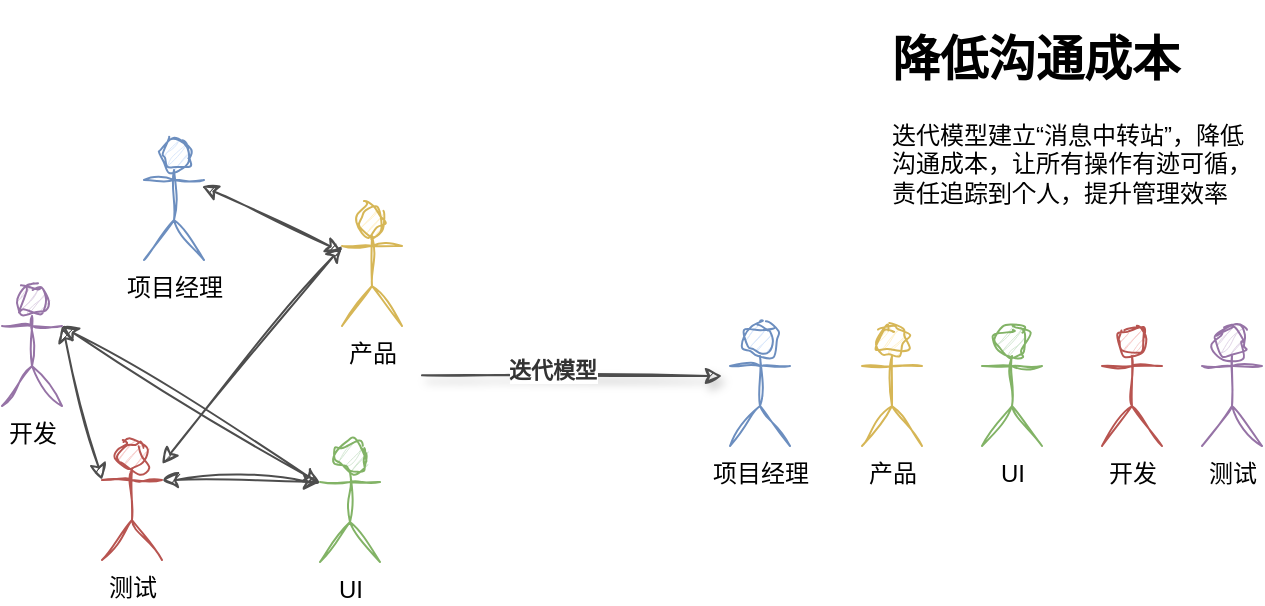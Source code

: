<mxfile version="23.1.5" type="github">
  <diagram name="第 1 页" id="roTPRlkfSJLDZVRn1R-S">
    <mxGraphModel dx="1195" dy="632" grid="1" gridSize="10" guides="1" tooltips="1" connect="1" arrows="1" fold="1" page="1" pageScale="1" pageWidth="827" pageHeight="1169" math="0" shadow="0">
      <root>
        <mxCell id="0" />
        <mxCell id="1" parent="0" />
        <mxCell id="NB_Z-UVW2-j1gp6fg3Y3-1" value="开发" style="shape=umlActor;verticalLabelPosition=bottom;verticalAlign=top;html=1;outlineConnect=0;fillColor=#e1d5e7;strokeColor=#9673a6;shadow=0;sketch=1;curveFitting=1;jiggle=2;" vertex="1" parent="1">
          <mxGeometry x="50" y="180" width="30" height="60" as="geometry" />
        </mxCell>
        <mxCell id="NB_Z-UVW2-j1gp6fg3Y3-2" value="产品" style="shape=umlActor;verticalLabelPosition=bottom;verticalAlign=top;html=1;outlineConnect=0;fillColor=#fff2cc;strokeColor=#d6b656;shadow=0;sketch=1;curveFitting=1;jiggle=2;" vertex="1" parent="1">
          <mxGeometry x="220" y="140" width="30" height="60" as="geometry" />
        </mxCell>
        <mxCell id="NB_Z-UVW2-j1gp6fg3Y3-3" value="项目经理" style="shape=umlActor;verticalLabelPosition=bottom;verticalAlign=top;html=1;outlineConnect=0;fillColor=#dae8fc;strokeColor=#6c8ebf;shadow=0;sketch=1;curveFitting=1;jiggle=2;" vertex="1" parent="1">
          <mxGeometry x="121" y="107" width="30" height="60" as="geometry" />
        </mxCell>
        <mxCell id="NB_Z-UVW2-j1gp6fg3Y3-5" value="测试" style="shape=umlActor;verticalLabelPosition=bottom;verticalAlign=top;html=1;outlineConnect=0;fillColor=#f8cecc;strokeColor=#b85450;shadow=0;sketch=1;curveFitting=1;jiggle=2;" vertex="1" parent="1">
          <mxGeometry x="100" y="257" width="30" height="60" as="geometry" />
        </mxCell>
        <mxCell id="NB_Z-UVW2-j1gp6fg3Y3-6" value="UI" style="shape=umlActor;verticalLabelPosition=bottom;verticalAlign=top;html=1;outlineConnect=0;fillColor=#d5e8d4;strokeColor=#82b366;shadow=0;sketch=1;curveFitting=1;jiggle=2;" vertex="1" parent="1">
          <mxGeometry x="209" y="258" width="30" height="60" as="geometry" />
        </mxCell>
        <mxCell id="NB_Z-UVW2-j1gp6fg3Y3-7" value="" style="endArrow=classic;html=1;rounded=0;strokeColor=#4D4D4D;shadow=1;sketch=1;curveFitting=1;jiggle=2;" edge="1" parent="1">
          <mxGeometry width="50" height="50" relative="1" as="geometry">
            <mxPoint x="260" y="224.66" as="sourcePoint" />
            <mxPoint x="410" y="225" as="targetPoint" />
          </mxGeometry>
        </mxCell>
        <mxCell id="NB_Z-UVW2-j1gp6fg3Y3-19" value="迭代模型" style="edgeLabel;html=1;align=center;verticalAlign=middle;resizable=0;points=[];fontStyle=1;fontColor=#333333;" vertex="1" connectable="0" parent="NB_Z-UVW2-j1gp6fg3Y3-7">
          <mxGeometry x="-0.136" y="3" relative="1" as="geometry">
            <mxPoint as="offset" />
          </mxGeometry>
        </mxCell>
        <mxCell id="NB_Z-UVW2-j1gp6fg3Y3-12" value="" style="endArrow=classic;startArrow=classic;html=1;rounded=0;exitX=1;exitY=0.333;exitDx=0;exitDy=0;exitPerimeter=0;strokeColor=#4D4D4D;shadow=0;sketch=1;curveFitting=1;jiggle=2;" edge="1" parent="1" source="NB_Z-UVW2-j1gp6fg3Y3-1" target="NB_Z-UVW2-j1gp6fg3Y3-6">
          <mxGeometry width="50" height="50" relative="1" as="geometry">
            <mxPoint x="190" y="260" as="sourcePoint" />
            <mxPoint x="240" y="210" as="targetPoint" />
          </mxGeometry>
        </mxCell>
        <mxCell id="NB_Z-UVW2-j1gp6fg3Y3-13" value="" style="endArrow=classic;startArrow=classic;html=1;rounded=0;entryX=0;entryY=0.333;entryDx=0;entryDy=0;entryPerimeter=0;strokeColor=#4D4D4D;shadow=0;sketch=1;curveFitting=1;jiggle=2;" edge="1" parent="1" source="NB_Z-UVW2-j1gp6fg3Y3-5" target="NB_Z-UVW2-j1gp6fg3Y3-2">
          <mxGeometry width="50" height="50" relative="1" as="geometry">
            <mxPoint x="120" y="250.87" as="sourcePoint" />
            <mxPoint x="220" y="190.0" as="targetPoint" />
          </mxGeometry>
        </mxCell>
        <mxCell id="NB_Z-UVW2-j1gp6fg3Y3-14" value="" style="endArrow=classic;startArrow=classic;html=1;rounded=0;strokeColor=#4D4D4D;shadow=0;sketch=1;curveFitting=1;jiggle=2;" edge="1" parent="1" target="NB_Z-UVW2-j1gp6fg3Y3-2">
          <mxGeometry width="50" height="50" relative="1" as="geometry">
            <mxPoint x="150" y="130" as="sourcePoint" />
            <mxPoint x="200" y="80" as="targetPoint" />
            <Array as="points">
              <mxPoint x="150" y="130" />
            </Array>
          </mxGeometry>
        </mxCell>
        <mxCell id="NB_Z-UVW2-j1gp6fg3Y3-15" value="" style="endArrow=classic;startArrow=classic;html=1;rounded=0;exitX=1;exitY=0.333;exitDx=0;exitDy=0;exitPerimeter=0;entryX=0;entryY=0.333;entryDx=0;entryDy=0;entryPerimeter=0;strokeColor=#4D4D4D;shadow=0;sketch=1;curveFitting=1;jiggle=2;" edge="1" parent="1" source="NB_Z-UVW2-j1gp6fg3Y3-5" target="NB_Z-UVW2-j1gp6fg3Y3-6">
          <mxGeometry width="50" height="50" relative="1" as="geometry">
            <mxPoint x="120" y="240" as="sourcePoint" />
            <mxPoint x="170" y="190" as="targetPoint" />
          </mxGeometry>
        </mxCell>
        <mxCell id="NB_Z-UVW2-j1gp6fg3Y3-18" value="" style="endArrow=classic;startArrow=classic;html=1;rounded=0;entryX=1;entryY=0.333;entryDx=0;entryDy=0;entryPerimeter=0;exitX=0;exitY=0.333;exitDx=0;exitDy=0;exitPerimeter=0;strokeColor=#4D4D4D;shadow=0;sketch=1;curveFitting=1;jiggle=2;" edge="1" parent="1" source="NB_Z-UVW2-j1gp6fg3Y3-5" target="NB_Z-UVW2-j1gp6fg3Y3-1">
          <mxGeometry width="50" height="50" relative="1" as="geometry">
            <mxPoint x="120" y="250" as="sourcePoint" />
            <mxPoint x="170" y="200" as="targetPoint" />
          </mxGeometry>
        </mxCell>
        <mxCell id="NB_Z-UVW2-j1gp6fg3Y3-20" value="项目经理" style="shape=umlActor;verticalLabelPosition=bottom;verticalAlign=top;html=1;outlineConnect=0;fillColor=#dae8fc;strokeColor=#6c8ebf;shadow=0;sketch=1;curveFitting=1;jiggle=2;" vertex="1" parent="1">
          <mxGeometry x="414" y="200" width="30" height="60" as="geometry" />
        </mxCell>
        <mxCell id="NB_Z-UVW2-j1gp6fg3Y3-21" value="产品" style="shape=umlActor;verticalLabelPosition=bottom;verticalAlign=top;html=1;outlineConnect=0;fillColor=#fff2cc;strokeColor=#d6b656;shadow=0;sketch=1;curveFitting=1;jiggle=2;" vertex="1" parent="1">
          <mxGeometry x="480" y="200" width="30" height="60" as="geometry" />
        </mxCell>
        <mxCell id="NB_Z-UVW2-j1gp6fg3Y3-22" value="UI" style="shape=umlActor;verticalLabelPosition=bottom;verticalAlign=top;html=1;outlineConnect=0;fillColor=#d5e8d4;strokeColor=#82b366;shadow=0;sketch=1;curveFitting=1;jiggle=2;" vertex="1" parent="1">
          <mxGeometry x="540" y="200" width="30" height="60" as="geometry" />
        </mxCell>
        <mxCell id="NB_Z-UVW2-j1gp6fg3Y3-23" value="开发" style="shape=umlActor;verticalLabelPosition=bottom;verticalAlign=top;html=1;outlineConnect=0;fillColor=#f8cecc;strokeColor=#b85450;shadow=0;sketch=1;curveFitting=1;jiggle=2;" vertex="1" parent="1">
          <mxGeometry x="600" y="200" width="30" height="60" as="geometry" />
        </mxCell>
        <mxCell id="NB_Z-UVW2-j1gp6fg3Y3-24" value="测试&lt;div&gt;&lt;br/&gt;&lt;/div&gt;" style="shape=umlActor;verticalLabelPosition=bottom;verticalAlign=top;html=1;outlineConnect=0;fillColor=#e1d5e7;strokeColor=#9673a6;shadow=0;sketch=1;curveFitting=1;jiggle=2;" vertex="1" parent="1">
          <mxGeometry x="650" y="200" width="30" height="60" as="geometry" />
        </mxCell>
        <mxCell id="NB_Z-UVW2-j1gp6fg3Y3-36" value="&lt;h1&gt;降低沟通成本&lt;/h1&gt;&lt;p&gt;迭代模型建立“消息中转站”，降低沟通成本，让所有操作有迹可循，责任追踪到个人，提升管理效率&lt;/p&gt;" style="text;html=1;spacing=5;spacingTop=-20;whiteSpace=wrap;overflow=hidden;rounded=0;" vertex="1" parent="1">
          <mxGeometry x="490" y="47" width="190" height="120" as="geometry" />
        </mxCell>
      </root>
    </mxGraphModel>
  </diagram>
</mxfile>
